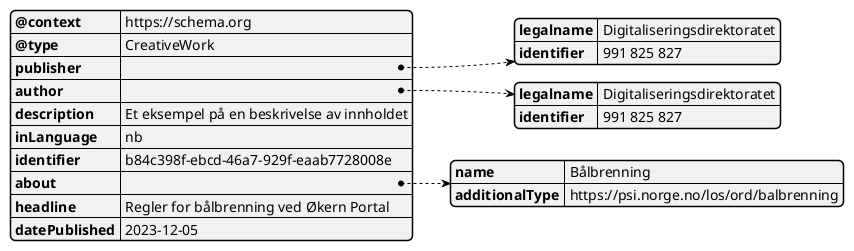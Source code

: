 @startjson 
    {
        "@context": "https://schema.org",
        "@type": "CreativeWork",
        "publisher": {
            "legalname" : "Digitaliseringsdirektoratet",
            "identifier" : "991 825 827" 
        },   
        "author": {
            "legalname" : "Digitaliseringsdirektoratet",
            "identifier" : "991 825 827" 
        },
        "description" : "Et eksempel på en beskrivelse av innholdet",
        "inLanguage" : "nb",
        "identifier" : "b84c398f-ebcd-46a7-929f-eaab7728008e ",
        "about" : {
            "name" : "Bålbrenning",
            "additionalType" : "https://psi.norge.no/los/ord/balbrenning"
        },
        "headline" : "Regler for bålbrenning ved Økern Portal",
        "datePublished" : "2023-12-05"
      }
@endjson